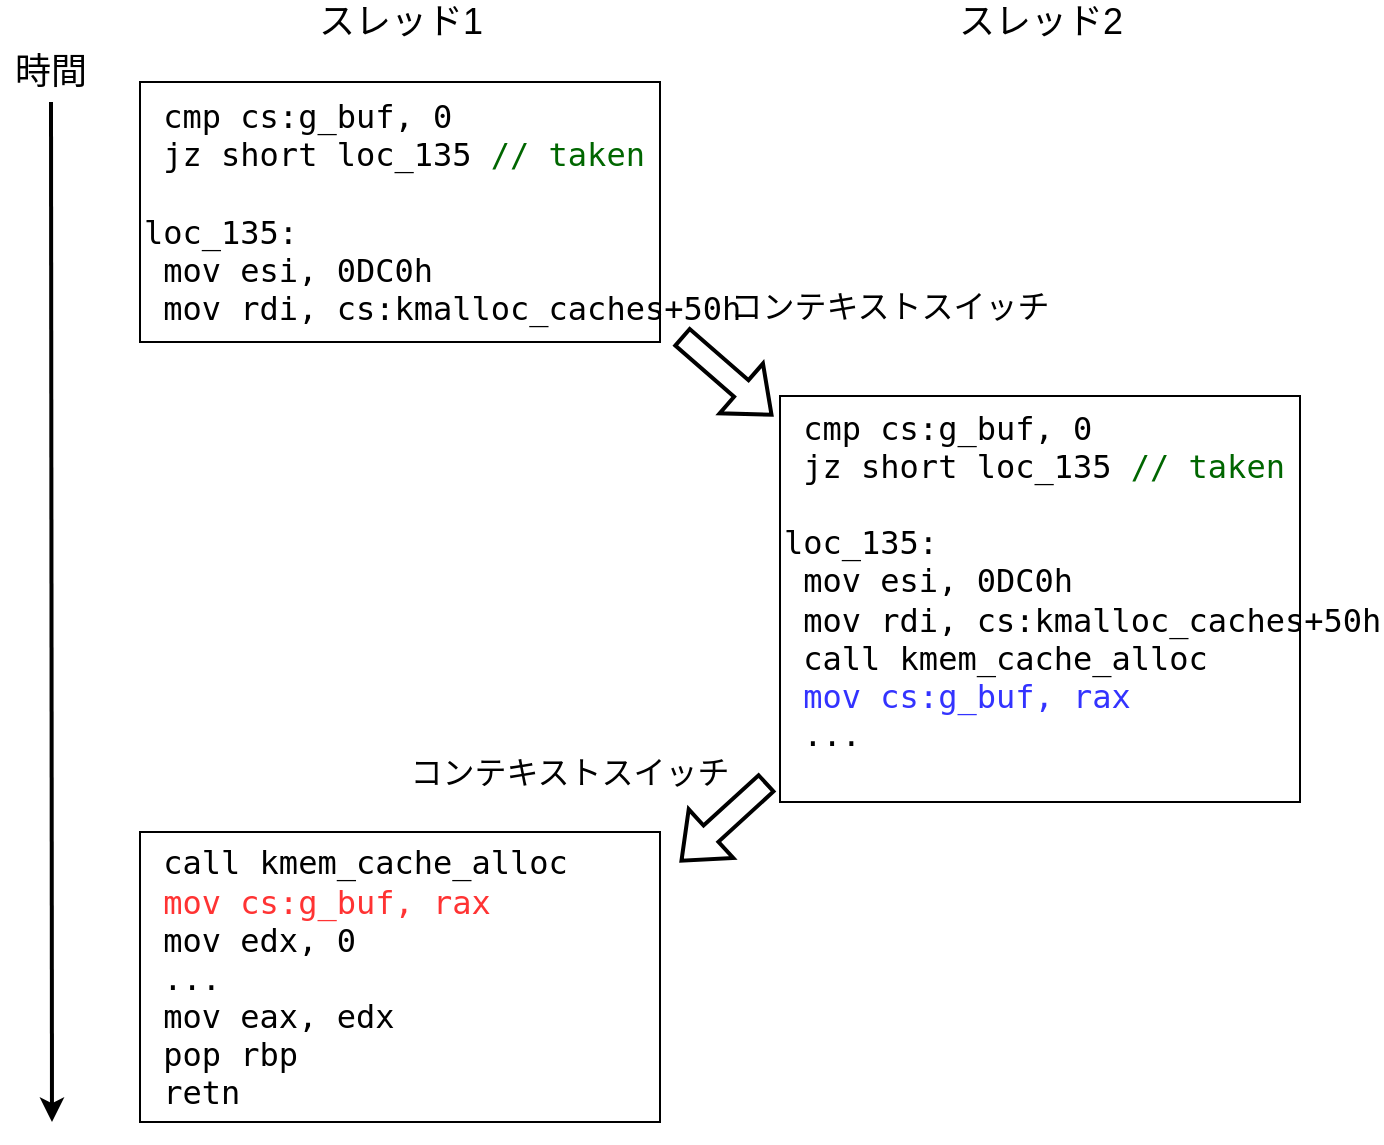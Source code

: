 <mxfile version="17.2.4"><diagram id="W4soKAYEBmeA2U-g44ZB" name="Page-1"><mxGraphModel dx="1107" dy="631" grid="1" gridSize="10" guides="1" tooltips="1" connect="1" arrows="1" fold="1" page="1" pageScale="1" pageWidth="827" pageHeight="1169" math="0" shadow="0"><root><mxCell id="0"/><mxCell id="1" parent="0"/><mxCell id="0cZ0sBaCIiZUO34qh2bz-1" value="&lt;font style=&quot;font-size: 18px&quot;&gt;スレッド1&lt;/font&gt;" style="text;html=1;align=center;verticalAlign=middle;resizable=0;points=[];autosize=1;strokeColor=none;fillColor=none;" parent="1" vertex="1"><mxGeometry x="200" y="40" width="100" height="20" as="geometry"/></mxCell><mxCell id="0cZ0sBaCIiZUO34qh2bz-2" value="&lt;font style=&quot;font-size: 18px&quot;&gt;スレッド2&lt;/font&gt;" style="text;html=1;align=center;verticalAlign=middle;resizable=0;points=[];autosize=1;strokeColor=none;fillColor=none;" parent="1" vertex="1"><mxGeometry x="520" y="40" width="100" height="20" as="geometry"/></mxCell><mxCell id="0cZ0sBaCIiZUO34qh2bz-3" value="" style="endArrow=classic;html=1;rounded=0;fontSize=18;strokeWidth=2;" parent="1" edge="1"><mxGeometry width="50" height="50" relative="1" as="geometry"><mxPoint x="75.5" y="90" as="sourcePoint"/><mxPoint x="76" y="600" as="targetPoint"/></mxGeometry></mxCell><mxCell id="0cZ0sBaCIiZUO34qh2bz-4" value="時間" style="text;html=1;align=center;verticalAlign=middle;resizable=0;points=[];autosize=1;strokeColor=none;fillColor=none;fontSize=18;" parent="1" vertex="1"><mxGeometry x="50" y="60" width="50" height="30" as="geometry"/></mxCell><mxCell id="0cZ0sBaCIiZUO34qh2bz-6" value="&lt;div style=&quot;font-size: 16px&quot; align=&quot;left&quot;&gt;&lt;pre&gt;&lt;font style=&quot;font-size: 16px&quot;&gt; cmp cs:g_buf, 0&lt;br&gt; jz &lt;/font&gt;&lt;font style=&quot;font-size: 16px&quot;&gt;short loc_135 &lt;font color=&quot;#006600&quot;&gt;// taken&lt;/font&gt;&lt;br&gt;&lt;br&gt;loc_135:&lt;br&gt; mov esi, 0DC0h&lt;br&gt; mov rdi, cs:kmalloc_caches+50h&lt;br&gt;&lt;/font&gt;&lt;/pre&gt;&lt;/div&gt;" style="rounded=0;whiteSpace=wrap;html=1;fontSize=18;align=left;" parent="1" vertex="1"><mxGeometry x="120" y="80" width="260" height="130" as="geometry"/></mxCell><mxCell id="0cZ0sBaCIiZUO34qh2bz-10" value="&lt;div style=&quot;font-size: 16px&quot; align=&quot;left&quot;&gt;&lt;pre&gt;&lt;font style=&quot;font-size: 16px&quot;&gt; cmp cs:g_buf, 0&lt;br&gt; jz &lt;/font&gt;&lt;font style=&quot;font-size: 16px&quot;&gt;short loc_135 &lt;font color=&quot;#006600&quot;&gt;// taken&lt;/font&gt;&lt;br&gt;&lt;br&gt;loc_135:&lt;br&gt; mov esi, 0DC0h&lt;br&gt; mov rdi, cs:kmalloc_caches+50h&lt;br&gt; call kmem_cache_alloc&lt;br&gt; &lt;font color=&quot;#3333FF&quot;&gt;mov cs:g_buf, rax&lt;/font&gt;&lt;br&gt; ...&lt;br&gt;&lt;br&gt;&lt;/font&gt;&lt;/pre&gt;&lt;/div&gt;" style="rounded=0;whiteSpace=wrap;html=1;fontSize=18;align=left;" parent="1" vertex="1"><mxGeometry x="440" y="237" width="260" height="203" as="geometry"/></mxCell><mxCell id="0cZ0sBaCIiZUO34qh2bz-15" value="" style="shape=flexArrow;endArrow=classic;html=1;rounded=0;fontSize=16;fontColor=#3333FF;strokeWidth=2;curved=1;" parent="1" edge="1"><mxGeometry width="50" height="50" relative="1" as="geometry"><mxPoint x="390.5" y="207" as="sourcePoint"/><mxPoint x="436.5" y="247" as="targetPoint"/></mxGeometry></mxCell><mxCell id="0cZ0sBaCIiZUO34qh2bz-17" value="コンテキストスイッチ" style="text;html=1;strokeColor=none;fillColor=none;align=center;verticalAlign=middle;whiteSpace=wrap;rounded=0;fontSize=16;fontColor=#000000;" parent="1" vertex="1"><mxGeometry x="400" y="177" width="190" height="30" as="geometry"/></mxCell><mxCell id="RpS6v_qVhx1rDq0FmBiy-1" value="" style="shape=flexArrow;endArrow=classic;html=1;rounded=0;fontSize=16;fontColor=#3333FF;strokeWidth=2;curved=1;" edge="1" parent="1"><mxGeometry width="50" height="50" relative="1" as="geometry"><mxPoint x="433.75" y="430" as="sourcePoint"/><mxPoint x="390" y="470" as="targetPoint"/></mxGeometry></mxCell><mxCell id="RpS6v_qVhx1rDq0FmBiy-2" value="&lt;pre style=&quot;font-size: 16px&quot;&gt;&amp;nbsp;call kmem_cache_alloc&lt;br&gt; &lt;font color=&quot;#FF3333&quot;&gt;mov cs:g_buf, rax&lt;/font&gt;&lt;br&gt; mov edx, 0&lt;br&gt; ...&lt;br&gt; mov eax, edx&lt;br&gt; pop rbp&lt;br&gt; retn&lt;br&gt;&lt;/pre&gt;" style="rounded=0;whiteSpace=wrap;html=1;fontSize=18;align=left;" vertex="1" parent="1"><mxGeometry x="120" y="455" width="260" height="145" as="geometry"/></mxCell><mxCell id="RpS6v_qVhx1rDq0FmBiy-3" value="コンテキストスイッチ" style="text;html=1;strokeColor=none;fillColor=none;align=center;verticalAlign=middle;whiteSpace=wrap;rounded=0;fontSize=16;fontColor=#000000;" vertex="1" parent="1"><mxGeometry x="240" y="410" width="190" height="30" as="geometry"/></mxCell></root></mxGraphModel></diagram></mxfile>